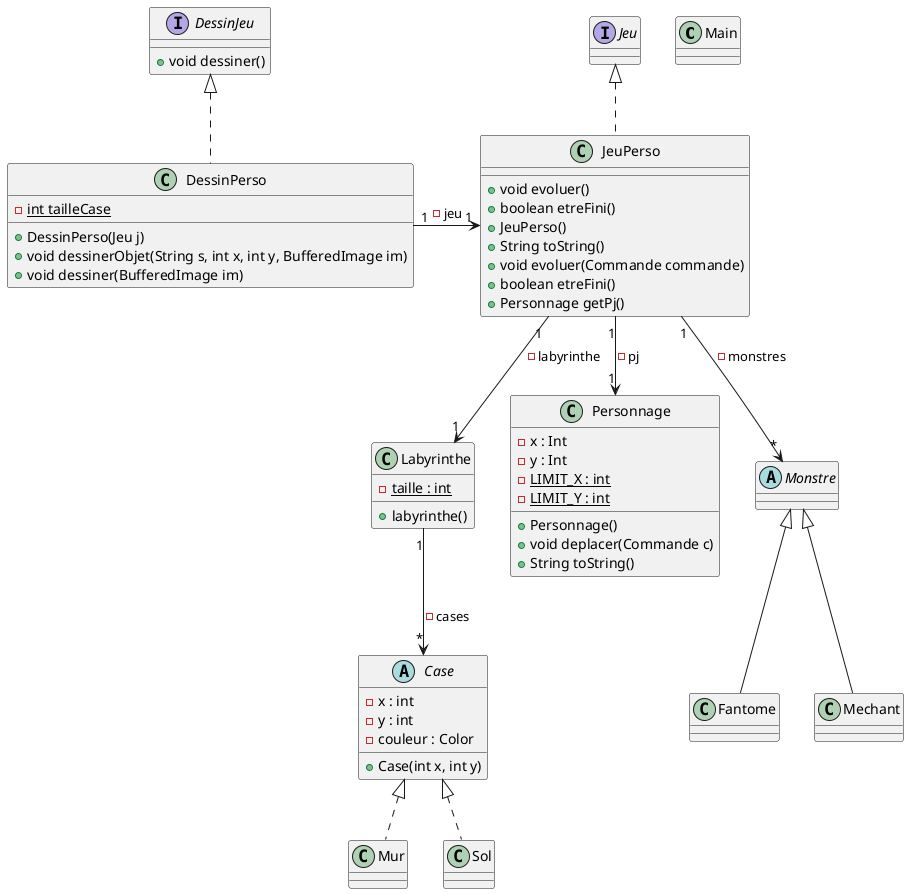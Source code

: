 @startuml

class Main {}

class Labyrinthe {
    - {static} taille : int
    + labyrinthe()
}
Labyrinthe "1" --> "*" Case : - cases

abstract class Case {
    - x : int
    - y : int
    - couleur : Color
    + Case(int x, int y)
}

class Mur implements Case {}

class Sol implements Case {}

class Personnage {
    - x : Int
    - y : Int
    - {static} LIMIT_X : int
    - {static} LIMIT_Y : int
    + Personnage()
    + void deplacer(Commande c)
    + String toString()
}

abstract class Monstre {}

class Fantome extends Monstre {}

class Mechant extends Monstre {}

interface JeuPerso {
    + void evoluer()
    + boolean etreFini()
}

interface DessinJeu {
    + void dessiner()
}

class JeuPerso implements Jeu {
    + JeuPerso()
    + String toString()
    + void evoluer(Commande commande)
    + boolean etreFini()
    + Personnage getPj()
}
JeuPerso "1" --> "1" Labyrinthe : - labyrinthe
JeuPerso "1" --> "1" Personnage : - pj
JeuPerso "1" --> "*" Monstre : - monstres

class DessinPerso implements DessinJeu {
    - {static} int tailleCase
    + DessinPerso(Jeu j)
    + void dessinerObjet(String s, int x, int y, BufferedImage im)
    + void dessiner(BufferedImage im)
}
DessinPerso "1" -> "1" JeuPerso : - jeu

@enduml